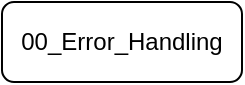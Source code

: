 <mxGraphModel arrows="1" connect="1" dx="1024" dy="592" fold="1" grid="1" gridSize="10" guides="1" math="0" page="1" pageHeight="1169" pageScale="1" pageWidth="827" shadow="0" tooltips="1"><root><mxCell id="WIyWlLk6GJQsqaUBKTNV-0"/><mxCell id="WIyWlLk6GJQsqaUBKTNV-1" parent="WIyWlLk6GJQsqaUBKTNV-0"/><mxCell id="WIyWlLk6GJQsqaUBKTNV-2" value="00_Error_Handling" style="rounded=1;whiteSpace=wrap;html=1;fontSize=12;glass=0;strokeWidth=1;shadow=0;" parent="WIyWlLk6GJQsqaUBKTNV-1" vertex="1"><mxGeometry x="1250" y="100" width="120" height="40" as="geometry"/></mxCell></root></mxGraphModel>